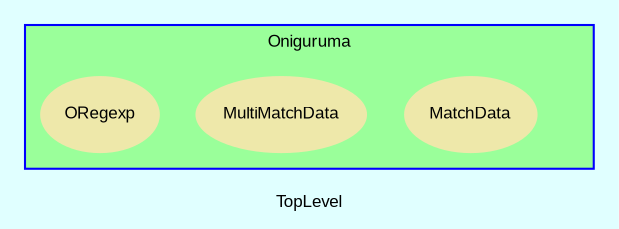 digraph TopLevel {
    compound = true
    bgcolor = lightcyan1
    fontname = Arial
    fontsize = 8
    label = "TopLevel"
    node [
        fontname = Arial,
        fontsize = 8,
        color = black
    ]

    subgraph cluster_Oniguruma {
        fillcolor = palegreen1
        URL = "classes/Oniguruma.html"
        fontname = Arial
        color = blue
        label = "Oniguruma"
        style = filled
        Oniguruma [
            shape = plaintext,
            height = 0.01,
            width = 0.01,
            label = ""
        ]

        Oniguruma__MatchData [
            fontcolor = black,
            URL = "classes/Oniguruma/MatchData.html",
            shape = ellipse,
            color = palegoldenrod,
            style = filled,
            label = "MatchData"
        ]

        Oniguruma__MultiMatchData [
            fontcolor = black,
            URL = "classes/Oniguruma/MultiMatchData.html",
            shape = ellipse,
            color = palegoldenrod,
            style = filled,
            label = "MultiMatchData"
        ]

        Oniguruma__ORegexp [
            fontcolor = black,
            URL = "classes/Oniguruma/ORegexp.html",
            shape = ellipse,
            color = palegoldenrod,
            style = filled,
            label = "ORegexp"
        ]

    }

}

